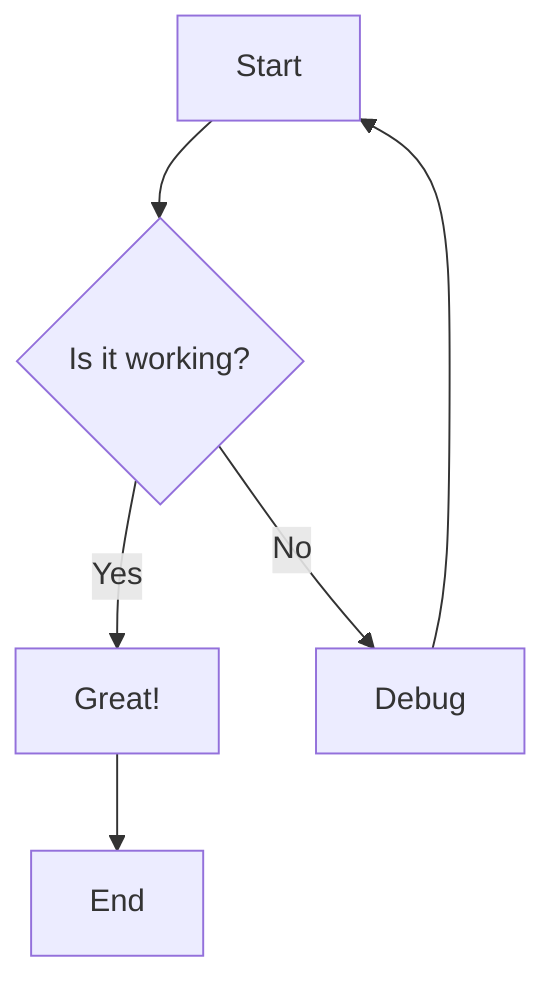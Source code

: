 graph TD
    A[Start] --> B{Is it working?}
    B -->|Yes| C[Great!]
    B -->|No| D[Debug]
    D --> A
    C --> E[End]